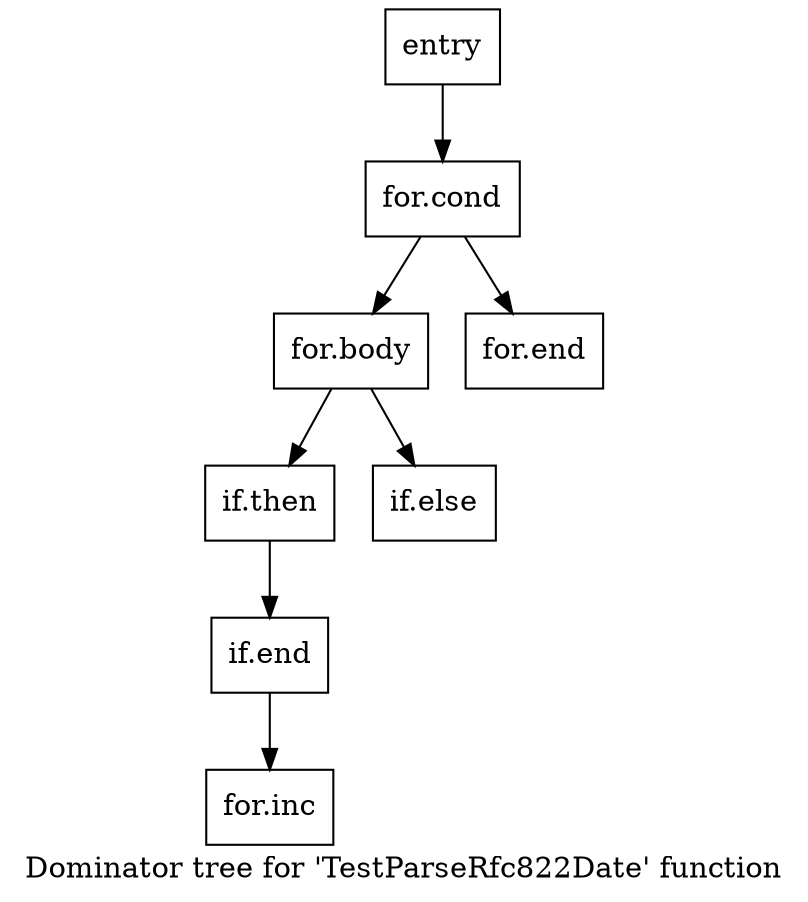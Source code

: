digraph "Dominator tree for 'TestParseRfc822Date' function" {
	label="Dominator tree for 'TestParseRfc822Date' function";

	Node0xe7faf0 [shape=record,label="{entry}"];
	Node0xe7faf0 -> Node0xe118e0;
	Node0xe118e0 [shape=record,label="{for.cond}"];
	Node0xe118e0 -> Node0xe3af70;
	Node0xe118e0 -> Node0xe29580;
	Node0xe3af70 [shape=record,label="{for.body}"];
	Node0xe3af70 -> Node0xedfef0;
	Node0xe3af70 -> Node0xe23350;
	Node0xedfef0 [shape=record,label="{if.then}"];
	Node0xedfef0 -> Node0xe95560;
	Node0xe95560 [shape=record,label="{if.end}"];
	Node0xe95560 -> Node0xe8f630;
	Node0xe8f630 [shape=record,label="{for.inc}"];
	Node0xe23350 [shape=record,label="{if.else}"];
	Node0xe29580 [shape=record,label="{for.end}"];
}
